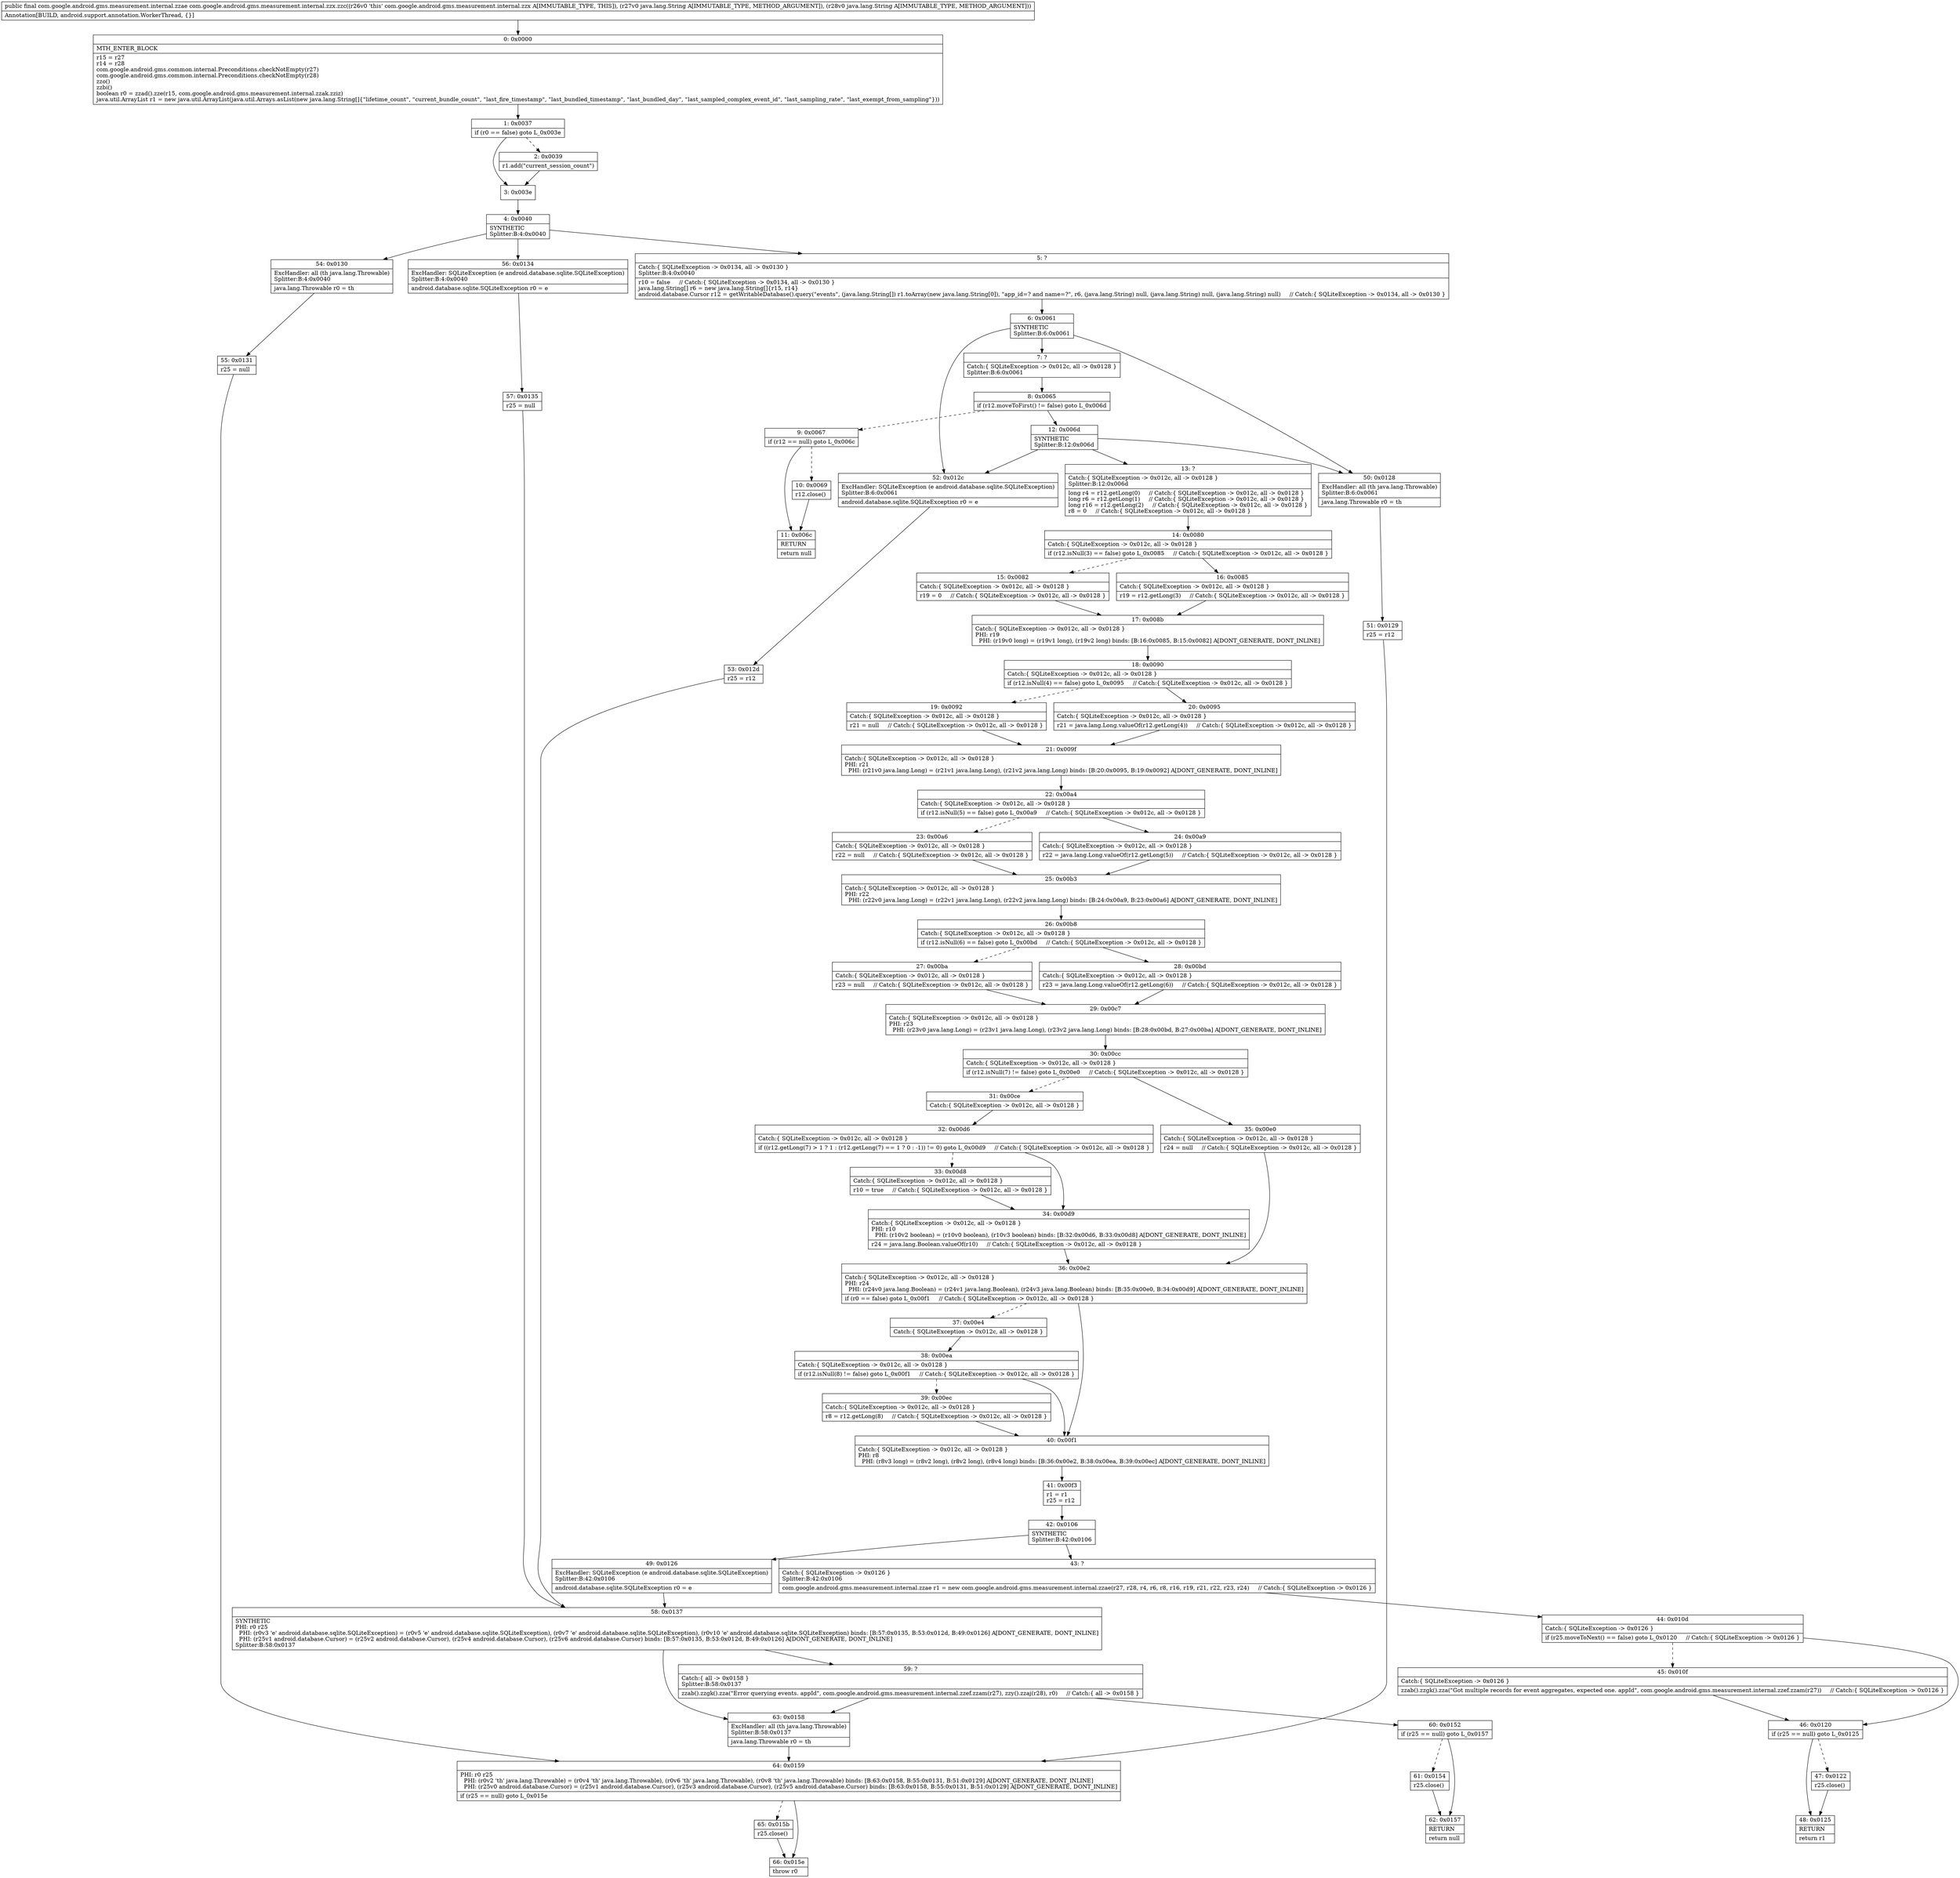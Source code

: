 digraph "CFG forcom.google.android.gms.measurement.internal.zzx.zzc(Ljava\/lang\/String;Ljava\/lang\/String;)Lcom\/google\/android\/gms\/measurement\/internal\/zzae;" {
Node_0 [shape=record,label="{0\:\ 0x0000|MTH_ENTER_BLOCK\l|r15 = r27\lr14 = r28\lcom.google.android.gms.common.internal.Preconditions.checkNotEmpty(r27)\lcom.google.android.gms.common.internal.Preconditions.checkNotEmpty(r28)\lzzo()\lzzbi()\lboolean r0 = zzad().zze(r15, com.google.android.gms.measurement.internal.zzak.zziz)\ljava.util.ArrayList r1 = new java.util.ArrayList(java.util.Arrays.asList(new java.lang.String[]\{\"lifetime_count\", \"current_bundle_count\", \"last_fire_timestamp\", \"last_bundled_timestamp\", \"last_bundled_day\", \"last_sampled_complex_event_id\", \"last_sampling_rate\", \"last_exempt_from_sampling\"\}))\l}"];
Node_1 [shape=record,label="{1\:\ 0x0037|if (r0 == false) goto L_0x003e\l}"];
Node_2 [shape=record,label="{2\:\ 0x0039|r1.add(\"current_session_count\")\l}"];
Node_3 [shape=record,label="{3\:\ 0x003e}"];
Node_4 [shape=record,label="{4\:\ 0x0040|SYNTHETIC\lSplitter:B:4:0x0040\l}"];
Node_5 [shape=record,label="{5\:\ ?|Catch:\{ SQLiteException \-\> 0x0134, all \-\> 0x0130 \}\lSplitter:B:4:0x0040\l|r10 = false     \/\/ Catch:\{ SQLiteException \-\> 0x0134, all \-\> 0x0130 \}\ljava.lang.String[] r6 = new java.lang.String[]\{r15, r14\}\landroid.database.Cursor r12 = getWritableDatabase().query(\"events\", (java.lang.String[]) r1.toArray(new java.lang.String[0]), \"app_id=? and name=?\", r6, (java.lang.String) null, (java.lang.String) null, (java.lang.String) null)     \/\/ Catch:\{ SQLiteException \-\> 0x0134, all \-\> 0x0130 \}\l}"];
Node_6 [shape=record,label="{6\:\ 0x0061|SYNTHETIC\lSplitter:B:6:0x0061\l}"];
Node_7 [shape=record,label="{7\:\ ?|Catch:\{ SQLiteException \-\> 0x012c, all \-\> 0x0128 \}\lSplitter:B:6:0x0061\l}"];
Node_8 [shape=record,label="{8\:\ 0x0065|if (r12.moveToFirst() != false) goto L_0x006d\l}"];
Node_9 [shape=record,label="{9\:\ 0x0067|if (r12 == null) goto L_0x006c\l}"];
Node_10 [shape=record,label="{10\:\ 0x0069|r12.close()\l}"];
Node_11 [shape=record,label="{11\:\ 0x006c|RETURN\l|return null\l}"];
Node_12 [shape=record,label="{12\:\ 0x006d|SYNTHETIC\lSplitter:B:12:0x006d\l}"];
Node_13 [shape=record,label="{13\:\ ?|Catch:\{ SQLiteException \-\> 0x012c, all \-\> 0x0128 \}\lSplitter:B:12:0x006d\l|long r4 = r12.getLong(0)     \/\/ Catch:\{ SQLiteException \-\> 0x012c, all \-\> 0x0128 \}\llong r6 = r12.getLong(1)     \/\/ Catch:\{ SQLiteException \-\> 0x012c, all \-\> 0x0128 \}\llong r16 = r12.getLong(2)     \/\/ Catch:\{ SQLiteException \-\> 0x012c, all \-\> 0x0128 \}\lr8 = 0     \/\/ Catch:\{ SQLiteException \-\> 0x012c, all \-\> 0x0128 \}\l}"];
Node_14 [shape=record,label="{14\:\ 0x0080|Catch:\{ SQLiteException \-\> 0x012c, all \-\> 0x0128 \}\l|if (r12.isNull(3) == false) goto L_0x0085     \/\/ Catch:\{ SQLiteException \-\> 0x012c, all \-\> 0x0128 \}\l}"];
Node_15 [shape=record,label="{15\:\ 0x0082|Catch:\{ SQLiteException \-\> 0x012c, all \-\> 0x0128 \}\l|r19 = 0     \/\/ Catch:\{ SQLiteException \-\> 0x012c, all \-\> 0x0128 \}\l}"];
Node_16 [shape=record,label="{16\:\ 0x0085|Catch:\{ SQLiteException \-\> 0x012c, all \-\> 0x0128 \}\l|r19 = r12.getLong(3)     \/\/ Catch:\{ SQLiteException \-\> 0x012c, all \-\> 0x0128 \}\l}"];
Node_17 [shape=record,label="{17\:\ 0x008b|Catch:\{ SQLiteException \-\> 0x012c, all \-\> 0x0128 \}\lPHI: r19 \l  PHI: (r19v0 long) = (r19v1 long), (r19v2 long) binds: [B:16:0x0085, B:15:0x0082] A[DONT_GENERATE, DONT_INLINE]\l}"];
Node_18 [shape=record,label="{18\:\ 0x0090|Catch:\{ SQLiteException \-\> 0x012c, all \-\> 0x0128 \}\l|if (r12.isNull(4) == false) goto L_0x0095     \/\/ Catch:\{ SQLiteException \-\> 0x012c, all \-\> 0x0128 \}\l}"];
Node_19 [shape=record,label="{19\:\ 0x0092|Catch:\{ SQLiteException \-\> 0x012c, all \-\> 0x0128 \}\l|r21 = null     \/\/ Catch:\{ SQLiteException \-\> 0x012c, all \-\> 0x0128 \}\l}"];
Node_20 [shape=record,label="{20\:\ 0x0095|Catch:\{ SQLiteException \-\> 0x012c, all \-\> 0x0128 \}\l|r21 = java.lang.Long.valueOf(r12.getLong(4))     \/\/ Catch:\{ SQLiteException \-\> 0x012c, all \-\> 0x0128 \}\l}"];
Node_21 [shape=record,label="{21\:\ 0x009f|Catch:\{ SQLiteException \-\> 0x012c, all \-\> 0x0128 \}\lPHI: r21 \l  PHI: (r21v0 java.lang.Long) = (r21v1 java.lang.Long), (r21v2 java.lang.Long) binds: [B:20:0x0095, B:19:0x0092] A[DONT_GENERATE, DONT_INLINE]\l}"];
Node_22 [shape=record,label="{22\:\ 0x00a4|Catch:\{ SQLiteException \-\> 0x012c, all \-\> 0x0128 \}\l|if (r12.isNull(5) == false) goto L_0x00a9     \/\/ Catch:\{ SQLiteException \-\> 0x012c, all \-\> 0x0128 \}\l}"];
Node_23 [shape=record,label="{23\:\ 0x00a6|Catch:\{ SQLiteException \-\> 0x012c, all \-\> 0x0128 \}\l|r22 = null     \/\/ Catch:\{ SQLiteException \-\> 0x012c, all \-\> 0x0128 \}\l}"];
Node_24 [shape=record,label="{24\:\ 0x00a9|Catch:\{ SQLiteException \-\> 0x012c, all \-\> 0x0128 \}\l|r22 = java.lang.Long.valueOf(r12.getLong(5))     \/\/ Catch:\{ SQLiteException \-\> 0x012c, all \-\> 0x0128 \}\l}"];
Node_25 [shape=record,label="{25\:\ 0x00b3|Catch:\{ SQLiteException \-\> 0x012c, all \-\> 0x0128 \}\lPHI: r22 \l  PHI: (r22v0 java.lang.Long) = (r22v1 java.lang.Long), (r22v2 java.lang.Long) binds: [B:24:0x00a9, B:23:0x00a6] A[DONT_GENERATE, DONT_INLINE]\l}"];
Node_26 [shape=record,label="{26\:\ 0x00b8|Catch:\{ SQLiteException \-\> 0x012c, all \-\> 0x0128 \}\l|if (r12.isNull(6) == false) goto L_0x00bd     \/\/ Catch:\{ SQLiteException \-\> 0x012c, all \-\> 0x0128 \}\l}"];
Node_27 [shape=record,label="{27\:\ 0x00ba|Catch:\{ SQLiteException \-\> 0x012c, all \-\> 0x0128 \}\l|r23 = null     \/\/ Catch:\{ SQLiteException \-\> 0x012c, all \-\> 0x0128 \}\l}"];
Node_28 [shape=record,label="{28\:\ 0x00bd|Catch:\{ SQLiteException \-\> 0x012c, all \-\> 0x0128 \}\l|r23 = java.lang.Long.valueOf(r12.getLong(6))     \/\/ Catch:\{ SQLiteException \-\> 0x012c, all \-\> 0x0128 \}\l}"];
Node_29 [shape=record,label="{29\:\ 0x00c7|Catch:\{ SQLiteException \-\> 0x012c, all \-\> 0x0128 \}\lPHI: r23 \l  PHI: (r23v0 java.lang.Long) = (r23v1 java.lang.Long), (r23v2 java.lang.Long) binds: [B:28:0x00bd, B:27:0x00ba] A[DONT_GENERATE, DONT_INLINE]\l}"];
Node_30 [shape=record,label="{30\:\ 0x00cc|Catch:\{ SQLiteException \-\> 0x012c, all \-\> 0x0128 \}\l|if (r12.isNull(7) != false) goto L_0x00e0     \/\/ Catch:\{ SQLiteException \-\> 0x012c, all \-\> 0x0128 \}\l}"];
Node_31 [shape=record,label="{31\:\ 0x00ce|Catch:\{ SQLiteException \-\> 0x012c, all \-\> 0x0128 \}\l}"];
Node_32 [shape=record,label="{32\:\ 0x00d6|Catch:\{ SQLiteException \-\> 0x012c, all \-\> 0x0128 \}\l|if ((r12.getLong(7) \> 1 ? 1 : (r12.getLong(7) == 1 ? 0 : \-1)) != 0) goto L_0x00d9     \/\/ Catch:\{ SQLiteException \-\> 0x012c, all \-\> 0x0128 \}\l}"];
Node_33 [shape=record,label="{33\:\ 0x00d8|Catch:\{ SQLiteException \-\> 0x012c, all \-\> 0x0128 \}\l|r10 = true     \/\/ Catch:\{ SQLiteException \-\> 0x012c, all \-\> 0x0128 \}\l}"];
Node_34 [shape=record,label="{34\:\ 0x00d9|Catch:\{ SQLiteException \-\> 0x012c, all \-\> 0x0128 \}\lPHI: r10 \l  PHI: (r10v2 boolean) = (r10v0 boolean), (r10v3 boolean) binds: [B:32:0x00d6, B:33:0x00d8] A[DONT_GENERATE, DONT_INLINE]\l|r24 = java.lang.Boolean.valueOf(r10)     \/\/ Catch:\{ SQLiteException \-\> 0x012c, all \-\> 0x0128 \}\l}"];
Node_35 [shape=record,label="{35\:\ 0x00e0|Catch:\{ SQLiteException \-\> 0x012c, all \-\> 0x0128 \}\l|r24 = null     \/\/ Catch:\{ SQLiteException \-\> 0x012c, all \-\> 0x0128 \}\l}"];
Node_36 [shape=record,label="{36\:\ 0x00e2|Catch:\{ SQLiteException \-\> 0x012c, all \-\> 0x0128 \}\lPHI: r24 \l  PHI: (r24v0 java.lang.Boolean) = (r24v1 java.lang.Boolean), (r24v3 java.lang.Boolean) binds: [B:35:0x00e0, B:34:0x00d9] A[DONT_GENERATE, DONT_INLINE]\l|if (r0 == false) goto L_0x00f1     \/\/ Catch:\{ SQLiteException \-\> 0x012c, all \-\> 0x0128 \}\l}"];
Node_37 [shape=record,label="{37\:\ 0x00e4|Catch:\{ SQLiteException \-\> 0x012c, all \-\> 0x0128 \}\l}"];
Node_38 [shape=record,label="{38\:\ 0x00ea|Catch:\{ SQLiteException \-\> 0x012c, all \-\> 0x0128 \}\l|if (r12.isNull(8) != false) goto L_0x00f1     \/\/ Catch:\{ SQLiteException \-\> 0x012c, all \-\> 0x0128 \}\l}"];
Node_39 [shape=record,label="{39\:\ 0x00ec|Catch:\{ SQLiteException \-\> 0x012c, all \-\> 0x0128 \}\l|r8 = r12.getLong(8)     \/\/ Catch:\{ SQLiteException \-\> 0x012c, all \-\> 0x0128 \}\l}"];
Node_40 [shape=record,label="{40\:\ 0x00f1|Catch:\{ SQLiteException \-\> 0x012c, all \-\> 0x0128 \}\lPHI: r8 \l  PHI: (r8v3 long) = (r8v2 long), (r8v2 long), (r8v4 long) binds: [B:36:0x00e2, B:38:0x00ea, B:39:0x00ec] A[DONT_GENERATE, DONT_INLINE]\l}"];
Node_41 [shape=record,label="{41\:\ 0x00f3|r1 = r1\lr25 = r12\l}"];
Node_42 [shape=record,label="{42\:\ 0x0106|SYNTHETIC\lSplitter:B:42:0x0106\l}"];
Node_43 [shape=record,label="{43\:\ ?|Catch:\{ SQLiteException \-\> 0x0126 \}\lSplitter:B:42:0x0106\l|com.google.android.gms.measurement.internal.zzae r1 = new com.google.android.gms.measurement.internal.zzae(r27, r28, r4, r6, r8, r16, r19, r21, r22, r23, r24)     \/\/ Catch:\{ SQLiteException \-\> 0x0126 \}\l}"];
Node_44 [shape=record,label="{44\:\ 0x010d|Catch:\{ SQLiteException \-\> 0x0126 \}\l|if (r25.moveToNext() == false) goto L_0x0120     \/\/ Catch:\{ SQLiteException \-\> 0x0126 \}\l}"];
Node_45 [shape=record,label="{45\:\ 0x010f|Catch:\{ SQLiteException \-\> 0x0126 \}\l|zzab().zzgk().zza(\"Got multiple records for event aggregates, expected one. appId\", com.google.android.gms.measurement.internal.zzef.zzam(r27))     \/\/ Catch:\{ SQLiteException \-\> 0x0126 \}\l}"];
Node_46 [shape=record,label="{46\:\ 0x0120|if (r25 == null) goto L_0x0125\l}"];
Node_47 [shape=record,label="{47\:\ 0x0122|r25.close()\l}"];
Node_48 [shape=record,label="{48\:\ 0x0125|RETURN\l|return r1\l}"];
Node_49 [shape=record,label="{49\:\ 0x0126|ExcHandler: SQLiteException (e android.database.sqlite.SQLiteException)\lSplitter:B:42:0x0106\l|android.database.sqlite.SQLiteException r0 = e\l}"];
Node_50 [shape=record,label="{50\:\ 0x0128|ExcHandler: all (th java.lang.Throwable)\lSplitter:B:6:0x0061\l|java.lang.Throwable r0 = th\l}"];
Node_51 [shape=record,label="{51\:\ 0x0129|r25 = r12\l}"];
Node_52 [shape=record,label="{52\:\ 0x012c|ExcHandler: SQLiteException (e android.database.sqlite.SQLiteException)\lSplitter:B:6:0x0061\l|android.database.sqlite.SQLiteException r0 = e\l}"];
Node_53 [shape=record,label="{53\:\ 0x012d|r25 = r12\l}"];
Node_54 [shape=record,label="{54\:\ 0x0130|ExcHandler: all (th java.lang.Throwable)\lSplitter:B:4:0x0040\l|java.lang.Throwable r0 = th\l}"];
Node_55 [shape=record,label="{55\:\ 0x0131|r25 = null\l}"];
Node_56 [shape=record,label="{56\:\ 0x0134|ExcHandler: SQLiteException (e android.database.sqlite.SQLiteException)\lSplitter:B:4:0x0040\l|android.database.sqlite.SQLiteException r0 = e\l}"];
Node_57 [shape=record,label="{57\:\ 0x0135|r25 = null\l}"];
Node_58 [shape=record,label="{58\:\ 0x0137|SYNTHETIC\lPHI: r0 r25 \l  PHI: (r0v3 'e' android.database.sqlite.SQLiteException) = (r0v5 'e' android.database.sqlite.SQLiteException), (r0v7 'e' android.database.sqlite.SQLiteException), (r0v10 'e' android.database.sqlite.SQLiteException) binds: [B:57:0x0135, B:53:0x012d, B:49:0x0126] A[DONT_GENERATE, DONT_INLINE]\l  PHI: (r25v1 android.database.Cursor) = (r25v2 android.database.Cursor), (r25v4 android.database.Cursor), (r25v6 android.database.Cursor) binds: [B:57:0x0135, B:53:0x012d, B:49:0x0126] A[DONT_GENERATE, DONT_INLINE]\lSplitter:B:58:0x0137\l}"];
Node_59 [shape=record,label="{59\:\ ?|Catch:\{ all \-\> 0x0158 \}\lSplitter:B:58:0x0137\l|zzab().zzgk().zza(\"Error querying events. appId\", com.google.android.gms.measurement.internal.zzef.zzam(r27), zzy().zzaj(r28), r0)     \/\/ Catch:\{ all \-\> 0x0158 \}\l}"];
Node_60 [shape=record,label="{60\:\ 0x0152|if (r25 == null) goto L_0x0157\l}"];
Node_61 [shape=record,label="{61\:\ 0x0154|r25.close()\l}"];
Node_62 [shape=record,label="{62\:\ 0x0157|RETURN\l|return null\l}"];
Node_63 [shape=record,label="{63\:\ 0x0158|ExcHandler: all (th java.lang.Throwable)\lSplitter:B:58:0x0137\l|java.lang.Throwable r0 = th\l}"];
Node_64 [shape=record,label="{64\:\ 0x0159|PHI: r0 r25 \l  PHI: (r0v2 'th' java.lang.Throwable) = (r0v4 'th' java.lang.Throwable), (r0v6 'th' java.lang.Throwable), (r0v8 'th' java.lang.Throwable) binds: [B:63:0x0158, B:55:0x0131, B:51:0x0129] A[DONT_GENERATE, DONT_INLINE]\l  PHI: (r25v0 android.database.Cursor) = (r25v1 android.database.Cursor), (r25v3 android.database.Cursor), (r25v5 android.database.Cursor) binds: [B:63:0x0158, B:55:0x0131, B:51:0x0129] A[DONT_GENERATE, DONT_INLINE]\l|if (r25 == null) goto L_0x015e\l}"];
Node_65 [shape=record,label="{65\:\ 0x015b|r25.close()\l}"];
Node_66 [shape=record,label="{66\:\ 0x015e|throw r0\l}"];
MethodNode[shape=record,label="{public final com.google.android.gms.measurement.internal.zzae com.google.android.gms.measurement.internal.zzx.zzc((r26v0 'this' com.google.android.gms.measurement.internal.zzx A[IMMUTABLE_TYPE, THIS]), (r27v0 java.lang.String A[IMMUTABLE_TYPE, METHOD_ARGUMENT]), (r28v0 java.lang.String A[IMMUTABLE_TYPE, METHOD_ARGUMENT]))  | Annotation[BUILD, android.support.annotation.WorkerThread, \{\}]\l}"];
MethodNode -> Node_0;
Node_0 -> Node_1;
Node_1 -> Node_2[style=dashed];
Node_1 -> Node_3;
Node_2 -> Node_3;
Node_3 -> Node_4;
Node_4 -> Node_5;
Node_4 -> Node_56;
Node_4 -> Node_54;
Node_5 -> Node_6;
Node_6 -> Node_7;
Node_6 -> Node_52;
Node_6 -> Node_50;
Node_7 -> Node_8;
Node_8 -> Node_9[style=dashed];
Node_8 -> Node_12;
Node_9 -> Node_10[style=dashed];
Node_9 -> Node_11;
Node_10 -> Node_11;
Node_12 -> Node_13;
Node_12 -> Node_52;
Node_12 -> Node_50;
Node_13 -> Node_14;
Node_14 -> Node_15[style=dashed];
Node_14 -> Node_16;
Node_15 -> Node_17;
Node_16 -> Node_17;
Node_17 -> Node_18;
Node_18 -> Node_19[style=dashed];
Node_18 -> Node_20;
Node_19 -> Node_21;
Node_20 -> Node_21;
Node_21 -> Node_22;
Node_22 -> Node_23[style=dashed];
Node_22 -> Node_24;
Node_23 -> Node_25;
Node_24 -> Node_25;
Node_25 -> Node_26;
Node_26 -> Node_27[style=dashed];
Node_26 -> Node_28;
Node_27 -> Node_29;
Node_28 -> Node_29;
Node_29 -> Node_30;
Node_30 -> Node_31[style=dashed];
Node_30 -> Node_35;
Node_31 -> Node_32;
Node_32 -> Node_33[style=dashed];
Node_32 -> Node_34;
Node_33 -> Node_34;
Node_34 -> Node_36;
Node_35 -> Node_36;
Node_36 -> Node_37[style=dashed];
Node_36 -> Node_40;
Node_37 -> Node_38;
Node_38 -> Node_39[style=dashed];
Node_38 -> Node_40;
Node_39 -> Node_40;
Node_40 -> Node_41;
Node_41 -> Node_42;
Node_42 -> Node_43;
Node_42 -> Node_49;
Node_43 -> Node_44;
Node_44 -> Node_45[style=dashed];
Node_44 -> Node_46;
Node_45 -> Node_46;
Node_46 -> Node_47[style=dashed];
Node_46 -> Node_48;
Node_47 -> Node_48;
Node_49 -> Node_58;
Node_50 -> Node_51;
Node_51 -> Node_64;
Node_52 -> Node_53;
Node_53 -> Node_58;
Node_54 -> Node_55;
Node_55 -> Node_64;
Node_56 -> Node_57;
Node_57 -> Node_58;
Node_58 -> Node_59;
Node_58 -> Node_63;
Node_59 -> Node_60;
Node_59 -> Node_63;
Node_60 -> Node_61[style=dashed];
Node_60 -> Node_62;
Node_61 -> Node_62;
Node_63 -> Node_64;
Node_64 -> Node_65[style=dashed];
Node_64 -> Node_66;
Node_65 -> Node_66;
}

